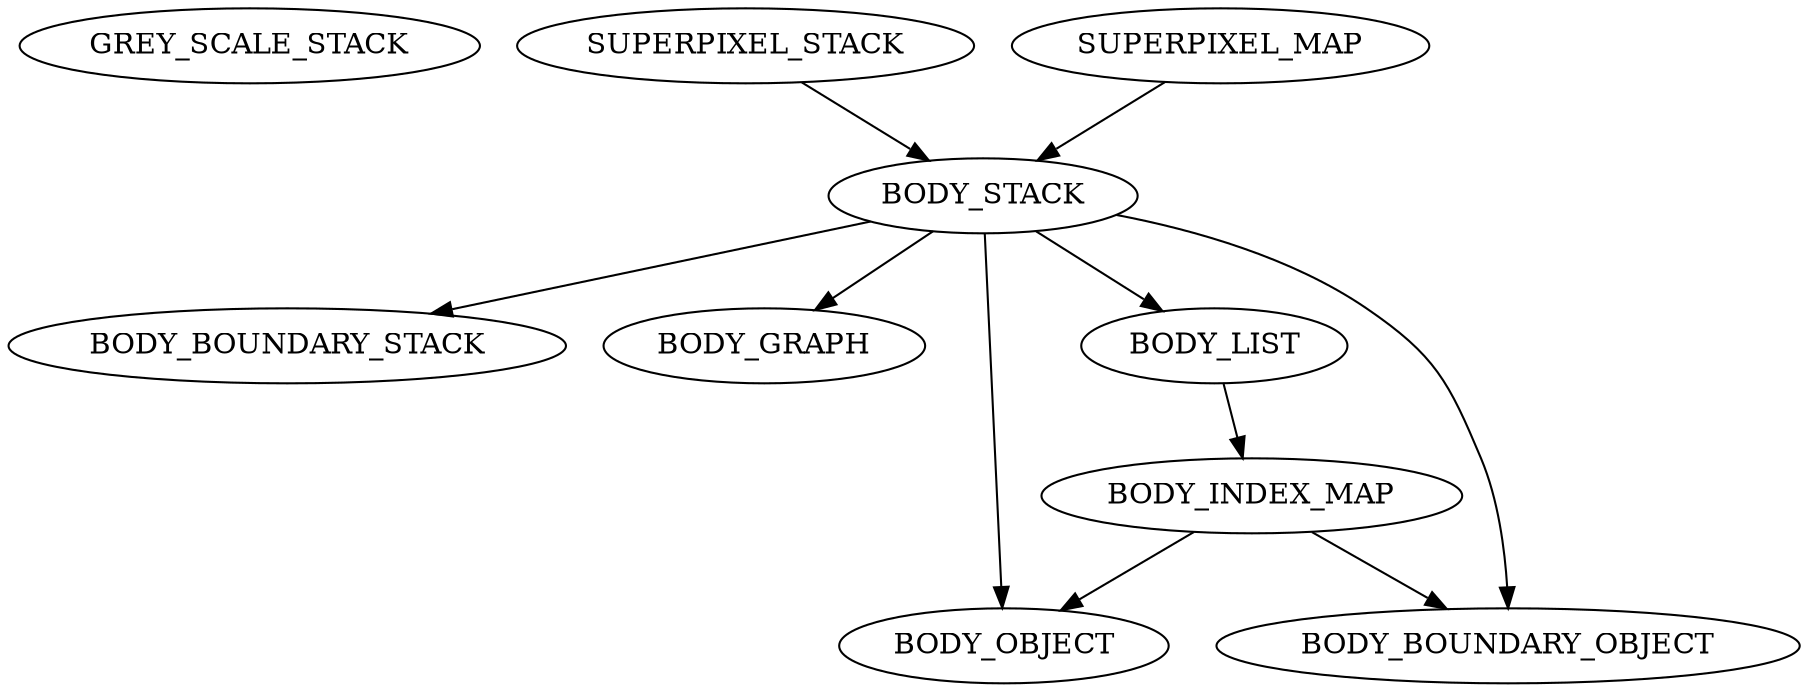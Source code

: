 digraph G {
  GREY_SCALE_STACK;
  SUPERPIXEL_STACK -> BODY_STACK;
  SUPERPIXEL_MAP -> BODY_STACK;
  BODY_STACK -> BODY_BOUNDARY_STACK;
  BODY_STACK -> BODY_GRAPH;
  BODY_STACK -> BODY_LIST;
  BODY_LIST -> BODY_INDEX_MAP;
  BODY_STACK -> BODY_OBJECT;
  BODY_STACK -> BODY_BOUNDARY_OBJECT;
  BODY_INDEX_MAP -> BODY_OBJECT;
  BODY_INDEX_MAP -> BODY_BOUNDARY_OBJECT;
}

